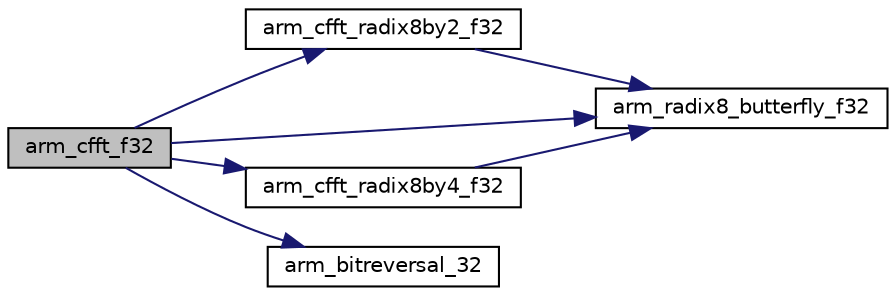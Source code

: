 digraph "arm_cfft_f32"
{
  edge [fontname="Helvetica",fontsize="10",labelfontname="Helvetica",labelfontsize="10"];
  node [fontname="Helvetica",fontsize="10",shape=record];
  rankdir="LR";
  Node0 [label="arm_cfft_f32",height=0.2,width=0.4,color="black", fillcolor="grey75", style="filled", fontcolor="black"];
  Node0 -> Node1 [color="midnightblue",fontsize="10",style="solid",fontname="Helvetica"];
  Node1 [label="arm_cfft_radix8by2_f32",height=0.2,width=0.4,color="black", fillcolor="white", style="filled",URL="$arm__cfft__f32_8c.html#ae99e2b173033e9910058869bdf0619d9"];
  Node1 -> Node2 [color="midnightblue",fontsize="10",style="solid",fontname="Helvetica"];
  Node2 [label="arm_radix8_butterfly_f32",height=0.2,width=0.4,color="black", fillcolor="white", style="filled",URL="$arm__cfft__f32_8c.html#a72350c6eaa1eef8796ab43c1497c6b9c"];
  Node0 -> Node3 [color="midnightblue",fontsize="10",style="solid",fontname="Helvetica"];
  Node3 [label="arm_cfft_radix8by4_f32",height=0.2,width=0.4,color="black", fillcolor="white", style="filled",URL="$arm__cfft__f32_8c.html#a4bb346f59bca06cebe0defc8e15b69a6"];
  Node3 -> Node2 [color="midnightblue",fontsize="10",style="solid",fontname="Helvetica"];
  Node0 -> Node2 [color="midnightblue",fontsize="10",style="solid",fontname="Helvetica"];
  Node0 -> Node4 [color="midnightblue",fontsize="10",style="solid",fontname="Helvetica"];
  Node4 [label="arm_bitreversal_32",height=0.2,width=0.4,color="black", fillcolor="white", style="filled",URL="$arm__cfft__f32_8c.html#ac8e7ebe1cb131a5b0f55d0464640591f"];
}

